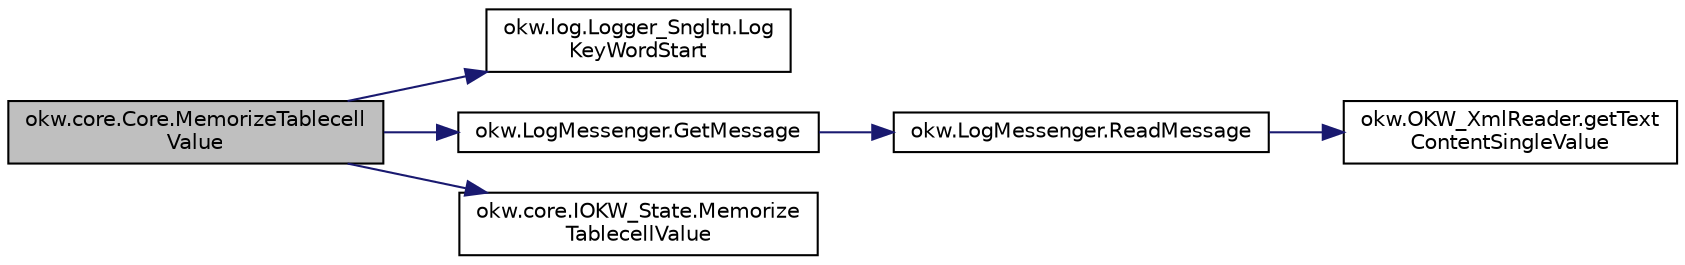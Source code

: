 digraph "okw.core.Core.MemorizeTablecellValue"
{
 // INTERACTIVE_SVG=YES
 // LATEX_PDF_SIZE
  edge [fontname="Helvetica",fontsize="10",labelfontname="Helvetica",labelfontsize="10"];
  node [fontname="Helvetica",fontsize="10",shape=record];
  rankdir="LR";
  Node1254 [label="okw.core.Core.MemorizeTablecell\lValue",height=0.2,width=0.4,color="black", fillcolor="grey75", style="filled", fontcolor="black",tooltip="Merkt sich den Wert der gegebenen Zelle in der Tabelle."];
  Node1254 -> Node1255 [color="midnightblue",fontsize="10",style="solid",fontname="Helvetica"];
  Node1255 [label="okw.log.Logger_Sngltn.Log\lKeyWordStart",height=0.2,width=0.4,color="black", fillcolor="white", style="filled",URL="$classokw_1_1log_1_1_logger___sngltn.html#a70ec25e200e00ecefc544e8fd371d2ef",tooltip="Ausgabe eines Schlüsselwortes."];
  Node1254 -> Node1256 [color="midnightblue",fontsize="10",style="solid",fontname="Helvetica"];
  Node1256 [label="okw.LogMessenger.GetMessage",height=0.2,width=0.4,color="black", fillcolor="white", style="filled",URL="$classokw_1_1_log_messenger.html#af225d1f037d47b3b085175c09d78bdd2",tooltip="Holt die Log-Meldung für MethodeNmae/Textkey ohne weitere Parameter."];
  Node1256 -> Node1257 [color="midnightblue",fontsize="10",style="solid",fontname="Helvetica"];
  Node1257 [label="okw.LogMessenger.ReadMessage",height=0.2,width=0.4,color="black", fillcolor="white", style="filled",URL="$classokw_1_1_log_messenger.html#a530cd6ab82ec82a04206a2e976ec06e3",tooltip="Interne Kernfunktion holt die Log-Meldung mit Platzhaltern aus der XML-Datei."];
  Node1257 -> Node1258 [color="midnightblue",fontsize="10",style="solid",fontname="Helvetica"];
  Node1258 [label="okw.OKW_XmlReader.getText\lContentSingleValue",height=0.2,width=0.4,color="black", fillcolor="white", style="filled",URL="$classokw_1_1_o_k_w___xml_reader.html#ab920b5335a2e1429c14cc5f8e79f39eb",tooltip="Lies den TextContent eines Tag."];
  Node1254 -> Node1259 [color="midnightblue",fontsize="10",style="solid",fontname="Helvetica"];
  Node1259 [label="okw.core.IOKW_State.Memorize\lTablecellValue",height=0.2,width=0.4,color="black", fillcolor="white", style="filled",URL="$interfaceokw_1_1core_1_1_i_o_k_w___state.html#a663c898d044034490098c92870bce082",tooltip="Merkt sich den Wert der gegebenen Zelle in der Tabelle."];
}
